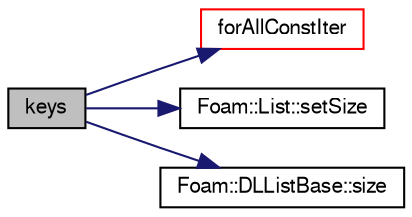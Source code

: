 digraph "keys"
{
  bgcolor="transparent";
  edge [fontname="FreeSans",fontsize="10",labelfontname="FreeSans",labelfontsize="10"];
  node [fontname="FreeSans",fontsize="10",shape=record];
  rankdir="LR";
  Node23942 [label="keys",height=0.2,width=0.4,color="black", fillcolor="grey75", style="filled", fontcolor="black"];
  Node23942 -> Node23943 [color="midnightblue",fontsize="10",style="solid",fontname="FreeSans"];
  Node23943 [label="forAllConstIter",height=0.2,width=0.4,color="red",URL="$a38141.html#ae21e2836509b0fa7f7cedf6493b11b09"];
  Node23942 -> Node24121 [color="midnightblue",fontsize="10",style="solid",fontname="FreeSans"];
  Node24121 [label="Foam::List::setSize",height=0.2,width=0.4,color="black",URL="$a25694.html#aedb985ffeaf1bdbfeccc2a8730405703",tooltip="Reset size of List. "];
  Node23942 -> Node24120 [color="midnightblue",fontsize="10",style="solid",fontname="FreeSans"];
  Node24120 [label="Foam::DLListBase::size",height=0.2,width=0.4,color="black",URL="$a25806.html#a47b3bf30da1eb3ab8076b5fbe00e0494",tooltip="Return number of elements in list. "];
}
